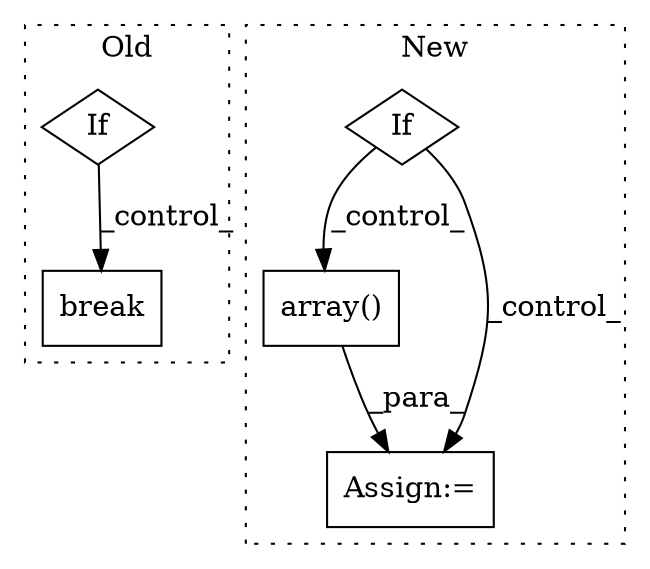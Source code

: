digraph G {
subgraph cluster0 {
1 [label="break" a="94" s="8017" l="5" shape="box"];
3 [label="If" a="96" s="7982" l="3" shape="diamond"];
label = "Old";
style="dotted";
}
subgraph cluster1 {
2 [label="array()" a="75" s="8215,8235" l="9,1" shape="box"];
4 [label="Assign:=" a="68" s="8267" l="3" shape="box"];
5 [label="If" a="96" s="7812" l="3" shape="diamond"];
label = "New";
style="dotted";
}
2 -> 4 [label="_para_"];
3 -> 1 [label="_control_"];
5 -> 2 [label="_control_"];
5 -> 4 [label="_control_"];
}